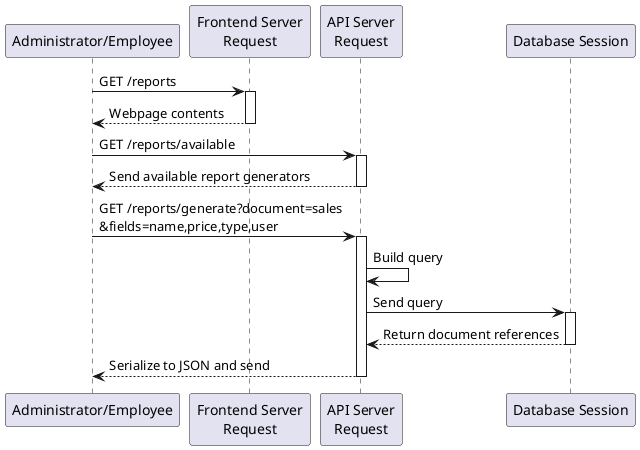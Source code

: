 @startuml sequence1

participant "Administrator/Employee" as user
participant "Frontend Server\nRequest" as fe
participant "API Server\nRequest" as api
participant "Database Session" as db

user -> fe : GET /reports
activate fe
user <-- fe : Webpage contents
deactivate fe
user -> api : GET /reports/available
activate api
user <-- api : Send available report generators
deactivate api
user -> api : GET /reports/generate?document=sales\n&fields=name,price,type,user
activate api
api -> api : Build query
api -> db : Send query
activate db
api <-- db : Return document references
deactivate db
user <-- api : Serialize to JSON and send
deactivate api

@enduml